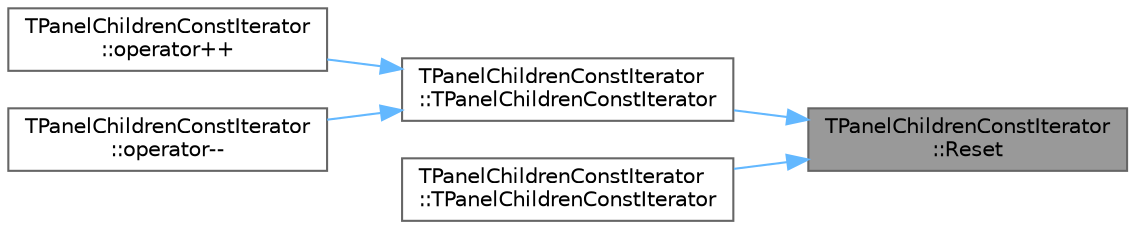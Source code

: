 digraph "TPanelChildrenConstIterator::Reset"
{
 // INTERACTIVE_SVG=YES
 // LATEX_PDF_SIZE
  bgcolor="transparent";
  edge [fontname=Helvetica,fontsize=10,labelfontname=Helvetica,labelfontsize=10];
  node [fontname=Helvetica,fontsize=10,shape=box,height=0.2,width=0.4];
  rankdir="RL";
  Node1 [id="Node000001",label="TPanelChildrenConstIterator\l::Reset",height=0.2,width=0.4,color="gray40", fillcolor="grey60", style="filled", fontcolor="black",tooltip="Resets the iterator to the first element."];
  Node1 -> Node2 [id="edge1_Node000001_Node000002",dir="back",color="steelblue1",style="solid",tooltip=" "];
  Node2 [id="Node000002",label="TPanelChildrenConstIterator\l::TPanelChildrenConstIterator",height=0.2,width=0.4,color="grey40", fillcolor="white", style="filled",URL="$da/dcd/classTPanelChildrenConstIterator.html#ac932d5b447817fec47584c8d7f91c79a",tooltip=" "];
  Node2 -> Node3 [id="edge2_Node000002_Node000003",dir="back",color="steelblue1",style="solid",tooltip=" "];
  Node3 [id="Node000003",label="TPanelChildrenConstIterator\l::operator++",height=0.2,width=0.4,color="grey40", fillcolor="white", style="filled",URL="$da/dcd/classTPanelChildrenConstIterator.html#a19aa57efcfcbda3f550fb31f89ef01bf",tooltip="Advances iterator to the next element in the container."];
  Node2 -> Node4 [id="edge3_Node000002_Node000004",dir="back",color="steelblue1",style="solid",tooltip=" "];
  Node4 [id="Node000004",label="TPanelChildrenConstIterator\l::operator--",height=0.2,width=0.4,color="grey40", fillcolor="white", style="filled",URL="$da/dcd/classTPanelChildrenConstIterator.html#a2f910c6760cc065a091690e653f5861c",tooltip="Moves iterator to the previous element in the container."];
  Node1 -> Node5 [id="edge4_Node000001_Node000005",dir="back",color="steelblue1",style="solid",tooltip=" "];
  Node5 [id="Node000005",label="TPanelChildrenConstIterator\l::TPanelChildrenConstIterator",height=0.2,width=0.4,color="grey40", fillcolor="white", style="filled",URL="$da/dcd/classTPanelChildrenConstIterator.html#a83f00b1186b7489c1e9dbc464c1f5566",tooltip=" "];
}
